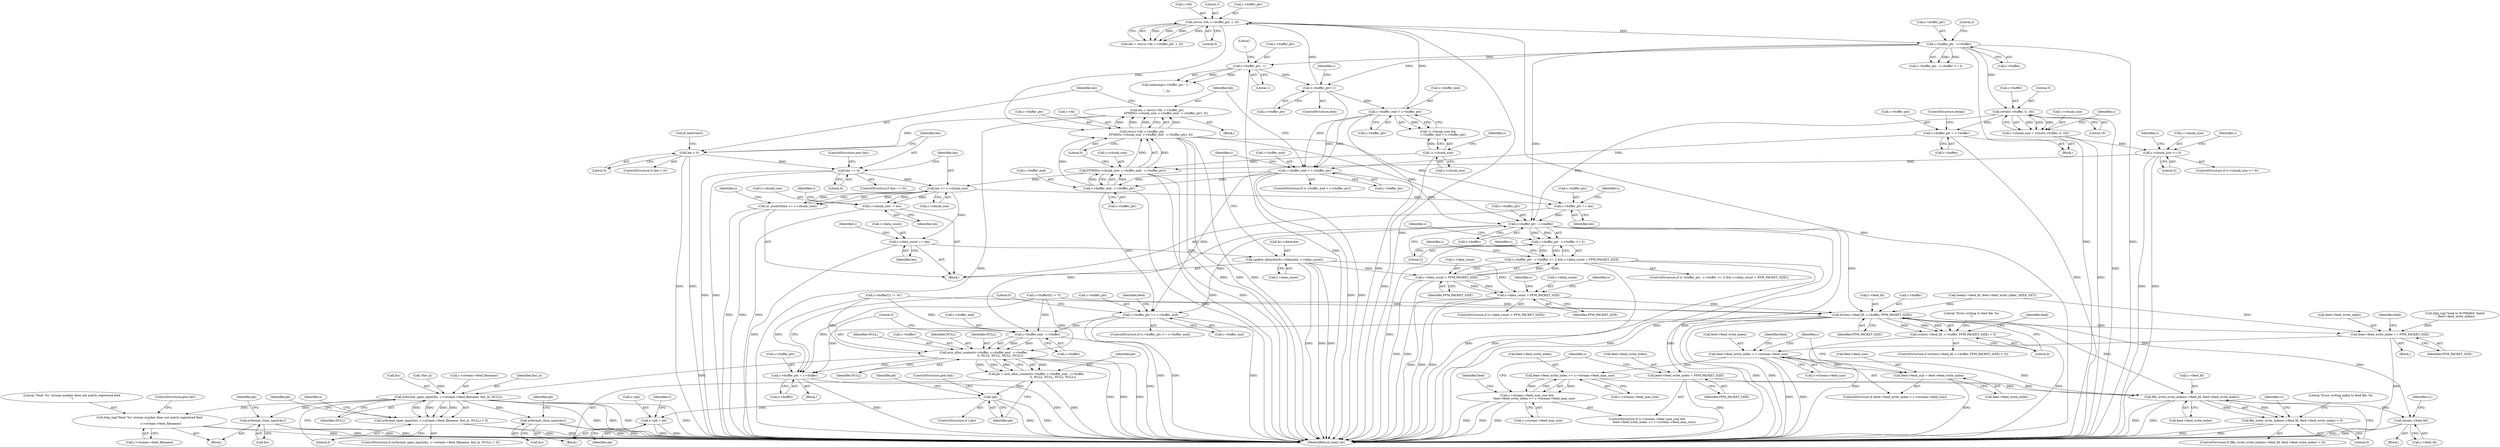 digraph "0_FFmpeg_a5d25faa3f4b18dac737fdb35d0dd68eb0dc2156@API" {
"1000254" [label="(Call,len = recv(c->fd, c->buffer_ptr,\n                   FFMIN(c->chunk_size, c->buffer_end - c->buffer_ptr), 0))"];
"1000256" [label="(Call,recv(c->fd, c->buffer_ptr,\n                   FFMIN(c->chunk_size, c->buffer_end - c->buffer_ptr), 0))"];
"1000146" [label="(Call,recv(c->fd, c->buffer_ptr, 1, 0))"];
"1000136" [label="(Call,c->buffer_end > c->buffer_ptr)"];
"1000241" [label="(Call,c->buffer_ptr++)"];
"1000184" [label="(Call,c->buffer_ptr - c->buffer)"];
"1000194" [label="(Call,c->buffer_ptr - 1)"];
"1000267" [label="(Call,c->buffer_end - c->buffer_ptr)"];
"1000246" [label="(Call,c->buffer_end > c->buffer_ptr)"];
"1000225" [label="(Call,c->buffer_ptr = c->buffer)"];
"1000206" [label="(Call,strtol(c->buffer, 0, 16))"];
"1000263" [label="(Call,FFMIN(c->chunk_size, c->buffer_end - c->buffer_ptr))"];
"1000213" [label="(Call,c->chunk_size <= 0)"];
"1000202" [label="(Call,c->chunk_size = strtol(c->buffer, 0, 16))"];
"1000132" [label="(Call,!c->chunk_size)"];
"1000276" [label="(Call,len < 0)"];
"1000293" [label="(Call,len == 0)"];
"1000300" [label="(Call,len <= c->chunk_size)"];
"1000299" [label="(Call,av_assert0(len <= c->chunk_size))"];
"1000305" [label="(Call,c->chunk_size -= len)"];
"1000310" [label="(Call,c->buffer_ptr += len)"];
"1000331" [label="(Call,c->buffer_ptr - c->buffer)"];
"1000330" [label="(Call,c->buffer_ptr - c->buffer >= 2)"];
"1000329" [label="(Call,c->buffer_ptr - c->buffer >= 2 && c->data_count > FFM_PACKET_SIZE)"];
"1000366" [label="(Call,c->buffer_ptr >= c->buffer_end)"];
"1000545" [label="(Call,c->buffer_end - c->buffer)"];
"1000541" [label="(Call,avio_alloc_context(c->buffer, c->buffer_end - c->buffer,\n                                    0, NULL, NULL, NULL, NULL))"];
"1000539" [label="(Call,pb = avio_alloc_context(c->buffer, c->buffer_end - c->buffer,\n                                    0, NULL, NULL, NULL, NULL))"];
"1000558" [label="(Call,!pb)"];
"1000566" [label="(Call,s->pb = pb)"];
"1000573" [label="(Call,avformat_open_input(&s, c->stream->feed_filename, fmt_in, NULL))"];
"1000572" [label="(Call,avformat_open_input(&s, c->stream->feed_filename, fmt_in, NULL) < 0)"];
"1000598" [label="(Call,avformat_close_input(&s))"];
"1000604" [label="(Call,http_log(\"Feed '%s' stream number does not match registered feed\n\",\n                         c->stream->feed_filename))"];
"1000654" [label="(Call,avformat_close_input(&s))"];
"1000660" [label="(Call,c->buffer_ptr = c->buffer)"];
"1000406" [label="(Call,write(c->feed_fd, c->buffer, FFM_PACKET_SIZE))"];
"1000405" [label="(Call,write(c->feed_fd, c->buffer, FFM_PACKET_SIZE) < 0)"];
"1000421" [label="(Call,feed->feed_write_index += FFM_PACKET_SIZE)"];
"1000427" [label="(Call,feed->feed_write_index > c->stream->feed_size)"];
"1000436" [label="(Call,feed->feed_size = feed->feed_write_index)"];
"1000450" [label="(Call,feed->feed_write_index >= c->stream->feed_max_size)"];
"1000444" [label="(Call,c->stream->feed_max_size &&\n                feed->feed_write_index >= c->stream->feed_max_size)"];
"1000466" [label="(Call,ffm_write_write_index(c->feed_fd, feed->feed_write_index))"];
"1000465" [label="(Call,ffm_write_write_index(c->feed_fd, feed->feed_write_index) < 0)"];
"1000677" [label="(Call,close(c->feed_fd))"];
"1000459" [label="(Call,feed->feed_write_index = FFM_PACKET_SIZE)"];
"1000315" [label="(Call,c->data_count += len)"];
"1000320" [label="(Call,update_datarate(&c->datarate, c->data_count))"];
"1000339" [label="(Call,c->data_count > FFM_PACKET_SIZE)"];
"1000381" [label="(Call,c->data_count > FFM_PACKET_SIZE)"];
"1000241" [label="(Call,c->buffer_ptr++)"];
"1000254" [label="(Call,len = recv(c->fd, c->buffer_ptr,\n                   FFMIN(c->chunk_size, c->buffer_end - c->buffer_ptr), 0))"];
"1000541" [label="(Call,avio_alloc_context(c->buffer, c->buffer_end - c->buffer,\n                                    0, NULL, NULL, NULL, NULL))"];
"1000229" [label="(Call,c->buffer)"];
"1000603" [label="(Identifier,pb)"];
"1000482" [label="(Identifier,c1)"];
"1000321" [label="(Call,&c->datarate)"];
"1000660" [label="(Call,c->buffer_ptr = c->buffer)"];
"1000332" [label="(Call,c->buffer_ptr)"];
"1000347" [label="(Call,c->buffer[0] != 'f')"];
"1000314" [label="(Identifier,len)"];
"1000554" [label="(Identifier,NULL)"];
"1000256" [label="(Call,recv(c->fd, c->buffer_ptr,\n                   FFMIN(c->chunk_size, c->buffer_end - c->buffer_ptr), 0))"];
"1000659" [label="(Identifier,pb)"];
"1000147" [label="(Call,c->fd)"];
"1000207" [label="(Call,c->buffer)"];
"1000573" [label="(Call,avformat_open_input(&s, c->stream->feed_filename, fmt_in, NULL))"];
"1000225" [label="(Call,c->buffer_ptr = c->buffer)"];
"1000133" [label="(Call,c->chunk_size)"];
"1000540" [label="(Identifier,pb)"];
"1000404" [label="(ControlStructure,if (write(c->feed_fd, c->buffer, FFM_PACKET_SIZE) < 0))"];
"1000283" [label="(Call,ff_neterrno())"];
"1000545" [label="(Call,c->buffer_end - c->buffer)"];
"1000210" [label="(Literal,0)"];
"1000331" [label="(Call,c->buffer_ptr - c->buffer)"];
"1000463" [label="(Identifier,FFM_PACKET_SIZE)"];
"1000278" [label="(Literal,0)"];
"1000413" [label="(Identifier,FFM_PACKET_SIZE)"];
"1000199" [label="(Literal,\"\r\n\")"];
"1000661" [label="(Call,c->buffer_ptr)"];
"1000246" [label="(Call,c->buffer_end > c->buffer_ptr)"];
"1000605" [label="(Literal,\"Feed '%s' stream number does not match registered feed\n\")"];
"1000518" [label="(Identifier,s)"];
"1000137" [label="(Call,c->buffer_end)"];
"1000129" [label="(Identifier,c)"];
"1000212" [label="(ControlStructure,if (c->chunk_size <= 0))"];
"1000567" [label="(Call,s->pb)"];
"1000188" [label="(Call,c->buffer)"];
"1000410" [label="(Call,c->buffer)"];
"1000370" [label="(Call,c->buffer_end)"];
"1000305" [label="(Call,c->chunk_size -= len)"];
"1000132" [label="(Call,!c->chunk_size)"];
"1000309" [label="(Identifier,len)"];
"1000422" [label="(Call,feed->feed_write_index)"];
"1000317" [label="(Identifier,c)"];
"1000604" [label="(Call,http_log(\"Feed '%s' stream number does not match registered feed\n\",\n                         c->stream->feed_filename))"];
"1000333" [label="(Identifier,c)"];
"1000583" [label="(Literal,0)"];
"1000319" [label="(Identifier,len)"];
"1000718" [label="(MethodReturn,static int)"];
"1000257" [label="(Call,c->fd)"];
"1000271" [label="(Call,c->buffer_ptr)"];
"1000316" [label="(Call,c->data_count)"];
"1000311" [label="(Call,c->buffer_ptr)"];
"1000146" [label="(Call,recv(c->fd, c->buffer_ptr, 1, 0))"];
"1000381" [label="(Call,c->data_count > FFM_PACKET_SIZE)"];
"1000292" [label="(ControlStructure,if (len == 0))"];
"1000343" [label="(Identifier,FFM_PACKET_SIZE)"];
"1000275" [label="(ControlStructure,if (len < 0))"];
"1000328" [label="(ControlStructure,if (c->buffer_ptr - c->buffer >= 2 && c->data_count > FFM_PACKET_SIZE))"];
"1000445" [label="(Call,c->stream->feed_max_size)"];
"1000242" [label="(Call,c->buffer_ptr)"];
"1000465" [label="(Call,ffm_write_write_index(c->feed_fd, feed->feed_write_index) < 0)"];
"1000323" [label="(Identifier,c)"];
"1000450" [label="(Call,feed->feed_write_index >= c->stream->feed_max_size)"];
"1000310" [label="(Call,c->buffer_ptr += len)"];
"1000195" [label="(Call,c->buffer_ptr)"];
"1000536" [label="(Call,!fmt_in)"];
"1000245" [label="(ControlStructure,if (c->buffer_end > c->buffer_ptr))"];
"1000227" [label="(Identifier,c)"];
"1000329" [label="(Call,c->buffer_ptr - c->buffer >= 2 && c->data_count > FFM_PACKET_SIZE)"];
"1000144" [label="(Call,len = recv(c->fd, c->buffer_ptr, 1, 0))"];
"1000560" [label="(ControlStructure,goto fail;)"];
"1000325" [label="(Call,c->data_count)"];
"1000451" [label="(Call,feed->feed_write_index)"];
"1000407" [label="(Call,c->feed_fd)"];
"1000466" [label="(Call,ffm_write_write_index(c->feed_fd, feed->feed_write_index))"];
"1000470" [label="(Call,feed->feed_write_index)"];
"1000203" [label="(Call,c->chunk_size)"];
"1000335" [label="(Call,c->buffer)"];
"1000226" [label="(Call,c->buffer_ptr)"];
"1000131" [label="(Call,!c->chunk_size &&\n           c->buffer_end > c->buffer_ptr)"];
"1000476" [label="(Literal,\"Error writing index to feed file: %s\n\")"];
"1000555" [label="(Identifier,NULL)"];
"1000429" [label="(Identifier,feed)"];
"1000264" [label="(Call,c->chunk_size)"];
"1000440" [label="(Call,feed->feed_write_index)"];
"1000459" [label="(Call,feed->feed_write_index = FFM_PACKET_SIZE)"];
"1000138" [label="(Identifier,c)"];
"1000406" [label="(Call,write(c->feed_fd, c->buffer, FFM_PACKET_SIZE))"];
"1000473" [label="(Literal,0)"];
"1000202" [label="(Call,c->chunk_size = strtol(c->buffer, 0, 16))"];
"1000302" [label="(Call,c->chunk_size)"];
"1000606" [label="(Call,c->stream->feed_filename)"];
"1000438" [label="(Identifier,feed)"];
"1000247" [label="(Call,c->buffer_end)"];
"1000576" [label="(Call,c->stream->feed_filename)"];
"1000184" [label="(Call,c->buffer_ptr - c->buffer)"];
"1000367" [label="(Call,c->buffer_ptr)"];
"1000277" [label="(Identifier,len)"];
"1000250" [label="(Call,c->buffer_ptr)"];
"1000376" [label="(Identifier,feed)"];
"1000582" [label="(Identifier,NULL)"];
"1000611" [label="(ControlStructure,goto fail;)"];
"1000678" [label="(Call,c->feed_fd)"];
"1000460" [label="(Call,feed->feed_write_index)"];
"1000268" [label="(Call,c->buffer_end)"];
"1000191" [label="(Literal,2)"];
"1000140" [label="(Call,c->buffer_ptr)"];
"1000301" [label="(Identifier,len)"];
"1000389" [label="(Call,lseek(c->feed_fd, feed->feed_write_index, SEEK_SET))"];
"1000260" [label="(Call,c->buffer_ptr)"];
"1000558" [label="(Call,!pb)"];
"1000232" [label="(ControlStructure,break;)"];
"1000380" [label="(ControlStructure,if (c->data_count > FFM_PACKET_SIZE))"];
"1000183" [label="(Call,c->buffer_ptr - c->buffer >= 2)"];
"1000575" [label="(Identifier,s)"];
"1000307" [label="(Identifier,c)"];
"1000587" [label="(Identifier,pb)"];
"1000414" [label="(Literal,0)"];
"1000563" [label="(Identifier,pb)"];
"1000683" [label="(Identifier,c1)"];
"1000542" [label="(Call,c->buffer)"];
"1000444" [label="(Call,c->stream->feed_max_size &&\n                feed->feed_write_index >= c->stream->feed_max_size)"];
"1000213" [label="(Call,c->chunk_size <= 0)"];
"1000385" [label="(Identifier,FFM_PACKET_SIZE)"];
"1000546" [label="(Call,c->buffer_end)"];
"1000198" [label="(Literal,1)"];
"1000426" [label="(ControlStructure,if (feed->feed_write_index > c->stream->feed_size))"];
"1000154" [label="(Literal,0)"];
"1000315" [label="(Call,c->data_count += len)"];
"1000193" [label="(Call,memcmp(c->buffer_ptr - 1, \"\r\n\", 2))"];
"1000306" [label="(Call,c->chunk_size)"];
"1000330" [label="(Call,c->buffer_ptr - c->buffer >= 2)"];
"1000581" [label="(Identifier,fmt_in)"];
"1000366" [label="(Call,c->buffer_ptr >= c->buffer_end)"];
"1000566" [label="(Call,s->pb = pb)"];
"1000215" [label="(Identifier,c)"];
"1000664" [label="(Call,c->buffer)"];
"1000267" [label="(Call,c->buffer_end - c->buffer_ptr)"];
"1000668" [label="(Literal,0)"];
"1000339" [label="(Call,c->data_count > FFM_PACKET_SIZE)"];
"1000368" [label="(Identifier,c)"];
"1000454" [label="(Call,c->stream->feed_max_size)"];
"1000391" [label="(Identifier,c)"];
"1000153" [label="(Literal,1)"];
"1000217" [label="(Literal,0)"];
"1000549" [label="(Call,c->buffer)"];
"1000295" [label="(Literal,0)"];
"1000185" [label="(Call,c->buffer_ptr)"];
"1000539" [label="(Call,pb = avio_alloc_context(c->buffer, c->buffer_end - c->buffer,\n                                    0, NULL, NULL, NULL, NULL))"];
"1000417" [label="(Literal,\"Error writing to feed file: %s\n\")"];
"1000556" [label="(Identifier,NULL)"];
"1000423" [label="(Identifier,feed)"];
"1000341" [label="(Identifier,c)"];
"1000350" [label="(Identifier,c)"];
"1000431" [label="(Call,c->stream->feed_size)"];
"1000201" [label="(Block,)"];
"1000382" [label="(Call,c->data_count)"];
"1000399" [label="(Call,http_log(\"Seek to %\"PRId64\" failed\n\", feed->feed_write_index))"];
"1000298" [label="(Block,)"];
"1000572" [label="(Call,avformat_open_input(&s, c->stream->feed_filename, fmt_in, NULL) < 0)"];
"1000300" [label="(Call,len <= c->chunk_size)"];
"1000655" [label="(Call,&s)"];
"1000428" [label="(Call,feed->feed_write_index)"];
"1000276" [label="(Call,len < 0)"];
"1000597" [label="(Block,)"];
"1000299" [label="(Call,av_assert0(len <= c->chunk_size))"];
"1000592" [label="(Identifier,s)"];
"1000373" [label="(Block,)"];
"1000436" [label="(Call,feed->feed_size = feed->feed_write_index)"];
"1000296" [label="(ControlStructure,goto fail;)"];
"1000559" [label="(Identifier,pb)"];
"1000598" [label="(Call,avformat_close_input(&s))"];
"1000263" [label="(Call,FFMIN(c->chunk_size, c->buffer_end - c->buffer_ptr))"];
"1000274" [label="(Literal,0)"];
"1000194" [label="(Call,c->buffer_ptr - 1)"];
"1000214" [label="(Call,c->chunk_size)"];
"1000570" [label="(Identifier,pb)"];
"1000293" [label="(Call,len == 0)"];
"1000437" [label="(Call,feed->feed_size)"];
"1000571" [label="(ControlStructure,if (avformat_open_input(&s, c->stream->feed_filename, fmt_in, NULL) < 0))"];
"1000206" [label="(Call,strtol(c->buffer, 0, 16))"];
"1000553" [label="(Identifier,NULL)"];
"1000654" [label="(Call,avformat_close_input(&s))"];
"1000365" [label="(ControlStructure,if (c->buffer_ptr >= c->buffer_end))"];
"1000464" [label="(ControlStructure,if (ffm_write_write_index(c->feed_fd, feed->feed_write_index) < 0))"];
"1000386" [label="(Block,)"];
"1000461" [label="(Identifier,feed)"];
"1000221" [label="(Identifier,c)"];
"1000294" [label="(Identifier,len)"];
"1000338" [label="(Literal,2)"];
"1000354" [label="(Call,c->buffer[1] != 'm')"];
"1000677" [label="(Call,close(c->feed_fd))"];
"1000425" [label="(Identifier,FFM_PACKET_SIZE)"];
"1000427" [label="(Call,feed->feed_write_index > c->stream->feed_size)"];
"1000447" [label="(Identifier,c)"];
"1000468" [label="(Identifier,c)"];
"1000557" [label="(ControlStructure,if (!pb))"];
"1000150" [label="(Call,c->buffer_ptr)"];
"1000136" [label="(Call,c->buffer_end > c->buffer_ptr)"];
"1000253" [label="(Block,)"];
"1000599" [label="(Call,&s)"];
"1000240" [label="(ControlStructure,else)"];
"1000312" [label="(Identifier,c)"];
"1000467" [label="(Call,c->feed_fd)"];
"1000340" [label="(Call,c->data_count)"];
"1000574" [label="(Call,&s)"];
"1000552" [label="(Literal,0)"];
"1000515" [label="(Block,)"];
"1000421" [label="(Call,feed->feed_write_index += FFM_PACKET_SIZE)"];
"1000405" [label="(Call,write(c->feed_fd, c->buffer, FFM_PACKET_SIZE) < 0)"];
"1000320" [label="(Call,update_datarate(&c->datarate, c->data_count))"];
"1000255" [label="(Identifier,len)"];
"1000443" [label="(ControlStructure,if (c->stream->feed_max_size &&\n                feed->feed_write_index >= c->stream->feed_max_size))"];
"1000119" [label="(Block,)"];
"1000211" [label="(Literal,16)"];
"1000254" -> "1000253"  [label="AST: "];
"1000254" -> "1000256"  [label="CFG: "];
"1000255" -> "1000254"  [label="AST: "];
"1000256" -> "1000254"  [label="AST: "];
"1000277" -> "1000254"  [label="CFG: "];
"1000254" -> "1000718"  [label="DDG: "];
"1000256" -> "1000254"  [label="DDG: "];
"1000256" -> "1000254"  [label="DDG: "];
"1000256" -> "1000254"  [label="DDG: "];
"1000256" -> "1000254"  [label="DDG: "];
"1000254" -> "1000276"  [label="DDG: "];
"1000256" -> "1000274"  [label="CFG: "];
"1000257" -> "1000256"  [label="AST: "];
"1000260" -> "1000256"  [label="AST: "];
"1000263" -> "1000256"  [label="AST: "];
"1000274" -> "1000256"  [label="AST: "];
"1000256" -> "1000718"  [label="DDG: "];
"1000256" -> "1000718"  [label="DDG: "];
"1000256" -> "1000718"  [label="DDG: "];
"1000146" -> "1000256"  [label="DDG: "];
"1000267" -> "1000256"  [label="DDG: "];
"1000263" -> "1000256"  [label="DDG: "];
"1000263" -> "1000256"  [label="DDG: "];
"1000256" -> "1000310"  [label="DDG: "];
"1000256" -> "1000331"  [label="DDG: "];
"1000146" -> "1000144"  [label="AST: "];
"1000146" -> "1000154"  [label="CFG: "];
"1000147" -> "1000146"  [label="AST: "];
"1000150" -> "1000146"  [label="AST: "];
"1000153" -> "1000146"  [label="AST: "];
"1000154" -> "1000146"  [label="AST: "];
"1000144" -> "1000146"  [label="CFG: "];
"1000146" -> "1000718"  [label="DDG: "];
"1000146" -> "1000718"  [label="DDG: "];
"1000146" -> "1000144"  [label="DDG: "];
"1000146" -> "1000144"  [label="DDG: "];
"1000146" -> "1000144"  [label="DDG: "];
"1000146" -> "1000144"  [label="DDG: "];
"1000136" -> "1000146"  [label="DDG: "];
"1000241" -> "1000146"  [label="DDG: "];
"1000146" -> "1000184"  [label="DDG: "];
"1000136" -> "1000131"  [label="AST: "];
"1000136" -> "1000140"  [label="CFG: "];
"1000137" -> "1000136"  [label="AST: "];
"1000140" -> "1000136"  [label="AST: "];
"1000131" -> "1000136"  [label="CFG: "];
"1000136" -> "1000718"  [label="DDG: "];
"1000136" -> "1000131"  [label="DDG: "];
"1000136" -> "1000131"  [label="DDG: "];
"1000241" -> "1000136"  [label="DDG: "];
"1000136" -> "1000246"  [label="DDG: "];
"1000136" -> "1000246"  [label="DDG: "];
"1000241" -> "1000240"  [label="AST: "];
"1000241" -> "1000242"  [label="CFG: "];
"1000242" -> "1000241"  [label="AST: "];
"1000129" -> "1000241"  [label="CFG: "];
"1000184" -> "1000241"  [label="DDG: "];
"1000194" -> "1000241"  [label="DDG: "];
"1000241" -> "1000246"  [label="DDG: "];
"1000184" -> "1000183"  [label="AST: "];
"1000184" -> "1000188"  [label="CFG: "];
"1000185" -> "1000184"  [label="AST: "];
"1000188" -> "1000184"  [label="AST: "];
"1000191" -> "1000184"  [label="CFG: "];
"1000184" -> "1000718"  [label="DDG: "];
"1000184" -> "1000718"  [label="DDG: "];
"1000184" -> "1000183"  [label="DDG: "];
"1000184" -> "1000183"  [label="DDG: "];
"1000184" -> "1000194"  [label="DDG: "];
"1000184" -> "1000206"  [label="DDG: "];
"1000184" -> "1000331"  [label="DDG: "];
"1000194" -> "1000193"  [label="AST: "];
"1000194" -> "1000198"  [label="CFG: "];
"1000195" -> "1000194"  [label="AST: "];
"1000198" -> "1000194"  [label="AST: "];
"1000199" -> "1000194"  [label="CFG: "];
"1000194" -> "1000718"  [label="DDG: "];
"1000194" -> "1000193"  [label="DDG: "];
"1000194" -> "1000193"  [label="DDG: "];
"1000267" -> "1000263"  [label="AST: "];
"1000267" -> "1000271"  [label="CFG: "];
"1000268" -> "1000267"  [label="AST: "];
"1000271" -> "1000267"  [label="AST: "];
"1000263" -> "1000267"  [label="CFG: "];
"1000267" -> "1000718"  [label="DDG: "];
"1000267" -> "1000263"  [label="DDG: "];
"1000267" -> "1000263"  [label="DDG: "];
"1000246" -> "1000267"  [label="DDG: "];
"1000246" -> "1000267"  [label="DDG: "];
"1000267" -> "1000366"  [label="DDG: "];
"1000246" -> "1000245"  [label="AST: "];
"1000246" -> "1000250"  [label="CFG: "];
"1000247" -> "1000246"  [label="AST: "];
"1000250" -> "1000246"  [label="AST: "];
"1000255" -> "1000246"  [label="CFG: "];
"1000333" -> "1000246"  [label="CFG: "];
"1000246" -> "1000718"  [label="DDG: "];
"1000246" -> "1000718"  [label="DDG: "];
"1000225" -> "1000246"  [label="DDG: "];
"1000246" -> "1000331"  [label="DDG: "];
"1000246" -> "1000366"  [label="DDG: "];
"1000225" -> "1000201"  [label="AST: "];
"1000225" -> "1000229"  [label="CFG: "];
"1000226" -> "1000225"  [label="AST: "];
"1000229" -> "1000225"  [label="AST: "];
"1000232" -> "1000225"  [label="CFG: "];
"1000225" -> "1000718"  [label="DDG: "];
"1000206" -> "1000225"  [label="DDG: "];
"1000206" -> "1000202"  [label="AST: "];
"1000206" -> "1000211"  [label="CFG: "];
"1000207" -> "1000206"  [label="AST: "];
"1000210" -> "1000206"  [label="AST: "];
"1000211" -> "1000206"  [label="AST: "];
"1000202" -> "1000206"  [label="CFG: "];
"1000206" -> "1000718"  [label="DDG: "];
"1000206" -> "1000202"  [label="DDG: "];
"1000206" -> "1000202"  [label="DDG: "];
"1000206" -> "1000202"  [label="DDG: "];
"1000206" -> "1000331"  [label="DDG: "];
"1000264" -> "1000263"  [label="AST: "];
"1000274" -> "1000263"  [label="CFG: "];
"1000263" -> "1000718"  [label="DDG: "];
"1000263" -> "1000718"  [label="DDG: "];
"1000213" -> "1000263"  [label="DDG: "];
"1000132" -> "1000263"  [label="DDG: "];
"1000263" -> "1000300"  [label="DDG: "];
"1000213" -> "1000212"  [label="AST: "];
"1000213" -> "1000217"  [label="CFG: "];
"1000214" -> "1000213"  [label="AST: "];
"1000217" -> "1000213"  [label="AST: "];
"1000221" -> "1000213"  [label="CFG: "];
"1000227" -> "1000213"  [label="CFG: "];
"1000213" -> "1000718"  [label="DDG: "];
"1000213" -> "1000718"  [label="DDG: "];
"1000202" -> "1000213"  [label="DDG: "];
"1000202" -> "1000201"  [label="AST: "];
"1000203" -> "1000202"  [label="AST: "];
"1000215" -> "1000202"  [label="CFG: "];
"1000202" -> "1000718"  [label="DDG: "];
"1000132" -> "1000131"  [label="AST: "];
"1000132" -> "1000133"  [label="CFG: "];
"1000133" -> "1000132"  [label="AST: "];
"1000138" -> "1000132"  [label="CFG: "];
"1000131" -> "1000132"  [label="CFG: "];
"1000132" -> "1000718"  [label="DDG: "];
"1000132" -> "1000131"  [label="DDG: "];
"1000276" -> "1000275"  [label="AST: "];
"1000276" -> "1000278"  [label="CFG: "];
"1000277" -> "1000276"  [label="AST: "];
"1000278" -> "1000276"  [label="AST: "];
"1000283" -> "1000276"  [label="CFG: "];
"1000294" -> "1000276"  [label="CFG: "];
"1000276" -> "1000718"  [label="DDG: "];
"1000276" -> "1000718"  [label="DDG: "];
"1000276" -> "1000293"  [label="DDG: "];
"1000293" -> "1000292"  [label="AST: "];
"1000293" -> "1000295"  [label="CFG: "];
"1000294" -> "1000293"  [label="AST: "];
"1000295" -> "1000293"  [label="AST: "];
"1000296" -> "1000293"  [label="CFG: "];
"1000301" -> "1000293"  [label="CFG: "];
"1000293" -> "1000718"  [label="DDG: "];
"1000293" -> "1000718"  [label="DDG: "];
"1000293" -> "1000300"  [label="DDG: "];
"1000300" -> "1000299"  [label="AST: "];
"1000300" -> "1000302"  [label="CFG: "];
"1000301" -> "1000300"  [label="AST: "];
"1000302" -> "1000300"  [label="AST: "];
"1000299" -> "1000300"  [label="CFG: "];
"1000300" -> "1000299"  [label="DDG: "];
"1000300" -> "1000299"  [label="DDG: "];
"1000300" -> "1000305"  [label="DDG: "];
"1000300" -> "1000305"  [label="DDG: "];
"1000300" -> "1000310"  [label="DDG: "];
"1000300" -> "1000315"  [label="DDG: "];
"1000299" -> "1000298"  [label="AST: "];
"1000307" -> "1000299"  [label="CFG: "];
"1000299" -> "1000718"  [label="DDG: "];
"1000299" -> "1000718"  [label="DDG: "];
"1000305" -> "1000298"  [label="AST: "];
"1000305" -> "1000309"  [label="CFG: "];
"1000306" -> "1000305"  [label="AST: "];
"1000309" -> "1000305"  [label="AST: "];
"1000312" -> "1000305"  [label="CFG: "];
"1000305" -> "1000718"  [label="DDG: "];
"1000310" -> "1000298"  [label="AST: "];
"1000310" -> "1000314"  [label="CFG: "];
"1000311" -> "1000310"  [label="AST: "];
"1000314" -> "1000310"  [label="AST: "];
"1000317" -> "1000310"  [label="CFG: "];
"1000310" -> "1000331"  [label="DDG: "];
"1000331" -> "1000330"  [label="AST: "];
"1000331" -> "1000335"  [label="CFG: "];
"1000332" -> "1000331"  [label="AST: "];
"1000335" -> "1000331"  [label="AST: "];
"1000338" -> "1000331"  [label="CFG: "];
"1000331" -> "1000718"  [label="DDG: "];
"1000331" -> "1000718"  [label="DDG: "];
"1000331" -> "1000330"  [label="DDG: "];
"1000331" -> "1000330"  [label="DDG: "];
"1000331" -> "1000366"  [label="DDG: "];
"1000331" -> "1000406"  [label="DDG: "];
"1000331" -> "1000545"  [label="DDG: "];
"1000330" -> "1000329"  [label="AST: "];
"1000330" -> "1000338"  [label="CFG: "];
"1000338" -> "1000330"  [label="AST: "];
"1000341" -> "1000330"  [label="CFG: "];
"1000329" -> "1000330"  [label="CFG: "];
"1000330" -> "1000718"  [label="DDG: "];
"1000330" -> "1000329"  [label="DDG: "];
"1000330" -> "1000329"  [label="DDG: "];
"1000329" -> "1000328"  [label="AST: "];
"1000329" -> "1000339"  [label="CFG: "];
"1000339" -> "1000329"  [label="AST: "];
"1000350" -> "1000329"  [label="CFG: "];
"1000368" -> "1000329"  [label="CFG: "];
"1000329" -> "1000718"  [label="DDG: "];
"1000329" -> "1000718"  [label="DDG: "];
"1000329" -> "1000718"  [label="DDG: "];
"1000339" -> "1000329"  [label="DDG: "];
"1000339" -> "1000329"  [label="DDG: "];
"1000366" -> "1000365"  [label="AST: "];
"1000366" -> "1000370"  [label="CFG: "];
"1000367" -> "1000366"  [label="AST: "];
"1000370" -> "1000366"  [label="AST: "];
"1000376" -> "1000366"  [label="CFG: "];
"1000668" -> "1000366"  [label="CFG: "];
"1000366" -> "1000718"  [label="DDG: "];
"1000366" -> "1000718"  [label="DDG: "];
"1000366" -> "1000718"  [label="DDG: "];
"1000366" -> "1000545"  [label="DDG: "];
"1000545" -> "1000541"  [label="AST: "];
"1000545" -> "1000549"  [label="CFG: "];
"1000546" -> "1000545"  [label="AST: "];
"1000549" -> "1000545"  [label="AST: "];
"1000552" -> "1000545"  [label="CFG: "];
"1000545" -> "1000718"  [label="DDG: "];
"1000545" -> "1000541"  [label="DDG: "];
"1000545" -> "1000541"  [label="DDG: "];
"1000347" -> "1000545"  [label="DDG: "];
"1000354" -> "1000545"  [label="DDG: "];
"1000541" -> "1000539"  [label="AST: "];
"1000541" -> "1000556"  [label="CFG: "];
"1000542" -> "1000541"  [label="AST: "];
"1000552" -> "1000541"  [label="AST: "];
"1000553" -> "1000541"  [label="AST: "];
"1000554" -> "1000541"  [label="AST: "];
"1000555" -> "1000541"  [label="AST: "];
"1000556" -> "1000541"  [label="AST: "];
"1000539" -> "1000541"  [label="CFG: "];
"1000541" -> "1000718"  [label="DDG: "];
"1000541" -> "1000718"  [label="DDG: "];
"1000541" -> "1000718"  [label="DDG: "];
"1000541" -> "1000539"  [label="DDG: "];
"1000541" -> "1000539"  [label="DDG: "];
"1000541" -> "1000539"  [label="DDG: "];
"1000541" -> "1000539"  [label="DDG: "];
"1000347" -> "1000541"  [label="DDG: "];
"1000354" -> "1000541"  [label="DDG: "];
"1000541" -> "1000573"  [label="DDG: "];
"1000541" -> "1000660"  [label="DDG: "];
"1000539" -> "1000515"  [label="AST: "];
"1000540" -> "1000539"  [label="AST: "];
"1000559" -> "1000539"  [label="CFG: "];
"1000539" -> "1000718"  [label="DDG: "];
"1000539" -> "1000558"  [label="DDG: "];
"1000558" -> "1000557"  [label="AST: "];
"1000558" -> "1000559"  [label="CFG: "];
"1000559" -> "1000558"  [label="AST: "];
"1000560" -> "1000558"  [label="CFG: "];
"1000563" -> "1000558"  [label="CFG: "];
"1000558" -> "1000718"  [label="DDG: "];
"1000558" -> "1000718"  [label="DDG: "];
"1000558" -> "1000566"  [label="DDG: "];
"1000566" -> "1000515"  [label="AST: "];
"1000566" -> "1000570"  [label="CFG: "];
"1000567" -> "1000566"  [label="AST: "];
"1000570" -> "1000566"  [label="AST: "];
"1000575" -> "1000566"  [label="CFG: "];
"1000566" -> "1000718"  [label="DDG: "];
"1000566" -> "1000718"  [label="DDG: "];
"1000573" -> "1000572"  [label="AST: "];
"1000573" -> "1000582"  [label="CFG: "];
"1000574" -> "1000573"  [label="AST: "];
"1000576" -> "1000573"  [label="AST: "];
"1000581" -> "1000573"  [label="AST: "];
"1000582" -> "1000573"  [label="AST: "];
"1000583" -> "1000573"  [label="CFG: "];
"1000573" -> "1000718"  [label="DDG: "];
"1000573" -> "1000718"  [label="DDG: "];
"1000573" -> "1000718"  [label="DDG: "];
"1000573" -> "1000718"  [label="DDG: "];
"1000573" -> "1000572"  [label="DDG: "];
"1000573" -> "1000572"  [label="DDG: "];
"1000573" -> "1000572"  [label="DDG: "];
"1000573" -> "1000572"  [label="DDG: "];
"1000536" -> "1000573"  [label="DDG: "];
"1000573" -> "1000598"  [label="DDG: "];
"1000573" -> "1000604"  [label="DDG: "];
"1000573" -> "1000654"  [label="DDG: "];
"1000572" -> "1000571"  [label="AST: "];
"1000572" -> "1000583"  [label="CFG: "];
"1000583" -> "1000572"  [label="AST: "];
"1000587" -> "1000572"  [label="CFG: "];
"1000592" -> "1000572"  [label="CFG: "];
"1000572" -> "1000718"  [label="DDG: "];
"1000572" -> "1000718"  [label="DDG: "];
"1000598" -> "1000597"  [label="AST: "];
"1000598" -> "1000599"  [label="CFG: "];
"1000599" -> "1000598"  [label="AST: "];
"1000603" -> "1000598"  [label="CFG: "];
"1000598" -> "1000718"  [label="DDG: "];
"1000598" -> "1000718"  [label="DDG: "];
"1000604" -> "1000597"  [label="AST: "];
"1000604" -> "1000606"  [label="CFG: "];
"1000605" -> "1000604"  [label="AST: "];
"1000606" -> "1000604"  [label="AST: "];
"1000611" -> "1000604"  [label="CFG: "];
"1000604" -> "1000718"  [label="DDG: "];
"1000604" -> "1000718"  [label="DDG: "];
"1000654" -> "1000515"  [label="AST: "];
"1000654" -> "1000655"  [label="CFG: "];
"1000655" -> "1000654"  [label="AST: "];
"1000659" -> "1000654"  [label="CFG: "];
"1000654" -> "1000718"  [label="DDG: "];
"1000654" -> "1000718"  [label="DDG: "];
"1000660" -> "1000373"  [label="AST: "];
"1000660" -> "1000664"  [label="CFG: "];
"1000661" -> "1000660"  [label="AST: "];
"1000664" -> "1000660"  [label="AST: "];
"1000668" -> "1000660"  [label="CFG: "];
"1000660" -> "1000718"  [label="DDG: "];
"1000660" -> "1000718"  [label="DDG: "];
"1000347" -> "1000660"  [label="DDG: "];
"1000406" -> "1000660"  [label="DDG: "];
"1000354" -> "1000660"  [label="DDG: "];
"1000406" -> "1000405"  [label="AST: "];
"1000406" -> "1000413"  [label="CFG: "];
"1000407" -> "1000406"  [label="AST: "];
"1000410" -> "1000406"  [label="AST: "];
"1000413" -> "1000406"  [label="AST: "];
"1000414" -> "1000406"  [label="CFG: "];
"1000406" -> "1000718"  [label="DDG: "];
"1000406" -> "1000718"  [label="DDG: "];
"1000406" -> "1000405"  [label="DDG: "];
"1000406" -> "1000405"  [label="DDG: "];
"1000406" -> "1000405"  [label="DDG: "];
"1000389" -> "1000406"  [label="DDG: "];
"1000347" -> "1000406"  [label="DDG: "];
"1000354" -> "1000406"  [label="DDG: "];
"1000381" -> "1000406"  [label="DDG: "];
"1000406" -> "1000421"  [label="DDG: "];
"1000406" -> "1000459"  [label="DDG: "];
"1000406" -> "1000466"  [label="DDG: "];
"1000406" -> "1000677"  [label="DDG: "];
"1000405" -> "1000404"  [label="AST: "];
"1000405" -> "1000414"  [label="CFG: "];
"1000414" -> "1000405"  [label="AST: "];
"1000417" -> "1000405"  [label="CFG: "];
"1000423" -> "1000405"  [label="CFG: "];
"1000405" -> "1000718"  [label="DDG: "];
"1000405" -> "1000718"  [label="DDG: "];
"1000421" -> "1000386"  [label="AST: "];
"1000421" -> "1000425"  [label="CFG: "];
"1000422" -> "1000421"  [label="AST: "];
"1000425" -> "1000421"  [label="AST: "];
"1000429" -> "1000421"  [label="CFG: "];
"1000421" -> "1000718"  [label="DDG: "];
"1000399" -> "1000421"  [label="DDG: "];
"1000389" -> "1000421"  [label="DDG: "];
"1000421" -> "1000427"  [label="DDG: "];
"1000427" -> "1000426"  [label="AST: "];
"1000427" -> "1000431"  [label="CFG: "];
"1000428" -> "1000427"  [label="AST: "];
"1000431" -> "1000427"  [label="AST: "];
"1000438" -> "1000427"  [label="CFG: "];
"1000447" -> "1000427"  [label="CFG: "];
"1000427" -> "1000718"  [label="DDG: "];
"1000427" -> "1000718"  [label="DDG: "];
"1000427" -> "1000436"  [label="DDG: "];
"1000427" -> "1000450"  [label="DDG: "];
"1000427" -> "1000466"  [label="DDG: "];
"1000436" -> "1000426"  [label="AST: "];
"1000436" -> "1000440"  [label="CFG: "];
"1000437" -> "1000436"  [label="AST: "];
"1000440" -> "1000436"  [label="AST: "];
"1000447" -> "1000436"  [label="CFG: "];
"1000436" -> "1000718"  [label="DDG: "];
"1000450" -> "1000444"  [label="AST: "];
"1000450" -> "1000454"  [label="CFG: "];
"1000451" -> "1000450"  [label="AST: "];
"1000454" -> "1000450"  [label="AST: "];
"1000444" -> "1000450"  [label="CFG: "];
"1000450" -> "1000444"  [label="DDG: "];
"1000450" -> "1000444"  [label="DDG: "];
"1000450" -> "1000466"  [label="DDG: "];
"1000444" -> "1000443"  [label="AST: "];
"1000444" -> "1000445"  [label="CFG: "];
"1000445" -> "1000444"  [label="AST: "];
"1000461" -> "1000444"  [label="CFG: "];
"1000468" -> "1000444"  [label="CFG: "];
"1000444" -> "1000718"  [label="DDG: "];
"1000444" -> "1000718"  [label="DDG: "];
"1000444" -> "1000718"  [label="DDG: "];
"1000466" -> "1000465"  [label="AST: "];
"1000466" -> "1000470"  [label="CFG: "];
"1000467" -> "1000466"  [label="AST: "];
"1000470" -> "1000466"  [label="AST: "];
"1000473" -> "1000466"  [label="CFG: "];
"1000466" -> "1000718"  [label="DDG: "];
"1000466" -> "1000718"  [label="DDG: "];
"1000466" -> "1000465"  [label="DDG: "];
"1000466" -> "1000465"  [label="DDG: "];
"1000459" -> "1000466"  [label="DDG: "];
"1000466" -> "1000677"  [label="DDG: "];
"1000465" -> "1000464"  [label="AST: "];
"1000465" -> "1000473"  [label="CFG: "];
"1000473" -> "1000465"  [label="AST: "];
"1000476" -> "1000465"  [label="CFG: "];
"1000482" -> "1000465"  [label="CFG: "];
"1000465" -> "1000718"  [label="DDG: "];
"1000465" -> "1000718"  [label="DDG: "];
"1000677" -> "1000119"  [label="AST: "];
"1000677" -> "1000678"  [label="CFG: "];
"1000678" -> "1000677"  [label="AST: "];
"1000683" -> "1000677"  [label="CFG: "];
"1000677" -> "1000718"  [label="DDG: "];
"1000677" -> "1000718"  [label="DDG: "];
"1000459" -> "1000443"  [label="AST: "];
"1000459" -> "1000463"  [label="CFG: "];
"1000460" -> "1000459"  [label="AST: "];
"1000463" -> "1000459"  [label="AST: "];
"1000468" -> "1000459"  [label="CFG: "];
"1000459" -> "1000718"  [label="DDG: "];
"1000315" -> "1000298"  [label="AST: "];
"1000315" -> "1000319"  [label="CFG: "];
"1000316" -> "1000315"  [label="AST: "];
"1000319" -> "1000315"  [label="AST: "];
"1000323" -> "1000315"  [label="CFG: "];
"1000315" -> "1000718"  [label="DDG: "];
"1000315" -> "1000320"  [label="DDG: "];
"1000320" -> "1000298"  [label="AST: "];
"1000320" -> "1000325"  [label="CFG: "];
"1000321" -> "1000320"  [label="AST: "];
"1000325" -> "1000320"  [label="AST: "];
"1000333" -> "1000320"  [label="CFG: "];
"1000320" -> "1000718"  [label="DDG: "];
"1000320" -> "1000718"  [label="DDG: "];
"1000320" -> "1000718"  [label="DDG: "];
"1000320" -> "1000339"  [label="DDG: "];
"1000320" -> "1000381"  [label="DDG: "];
"1000339" -> "1000343"  [label="CFG: "];
"1000340" -> "1000339"  [label="AST: "];
"1000343" -> "1000339"  [label="AST: "];
"1000339" -> "1000718"  [label="DDG: "];
"1000339" -> "1000718"  [label="DDG: "];
"1000339" -> "1000381"  [label="DDG: "];
"1000339" -> "1000381"  [label="DDG: "];
"1000381" -> "1000380"  [label="AST: "];
"1000381" -> "1000385"  [label="CFG: "];
"1000382" -> "1000381"  [label="AST: "];
"1000385" -> "1000381"  [label="AST: "];
"1000391" -> "1000381"  [label="CFG: "];
"1000518" -> "1000381"  [label="CFG: "];
"1000381" -> "1000718"  [label="DDG: "];
"1000381" -> "1000718"  [label="DDG: "];
"1000381" -> "1000718"  [label="DDG: "];
}
